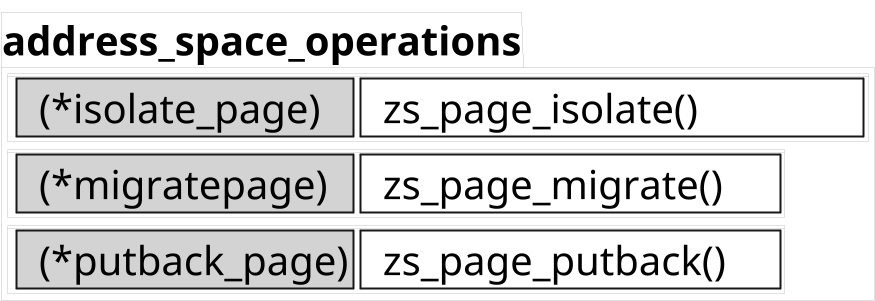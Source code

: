 @startuml

skinparam ComponentStyle rectangle
scale 1/5

skinparam Component {
    FontSize 200
    BorderThickness 10
    BackgroundColor transparent
}


skinparam Card {
    FontSize 0
    BorderThickness 0
    BackgroundColor transparent
}


skinparam Package {
    FontSize 200
    BorderThickness 0
    BackgroundColor transparent
}


skinparam Rectangle {
    FontSize 200
    BorderThickness 0
    BackgroundColor transparent
}

package "address_space_operations" as pack_name {
card p0 {
	' components
	component "  (*isolate_page)\t" as p0_c0 #LightGrey
	component "  zs_page_isolate()\t\t" as p0_c1 #transparent
	' layout
	p0_c0-right[hidden]-p0_c1
}

card p1 {
	' components
	component "  (*migratepage)\t" as p1_c0 #LightGrey
	component "  zs_page_migrate()\t" as p1_c1 #transparent
	' layout
	p1_c0-right[hidden]-p1_c1
}

card p2 {
	' components
	component "  (*putback_page)\t" as p2_c0 #LightGrey
	component "  zs_page_putback()\t" as p2_c1 #transparent
	' layout
	p2_c0-right[hidden]-p2_c1
}

p0-down[hidden]-p1
p1-down[hidden]-p2
}

@enduml
